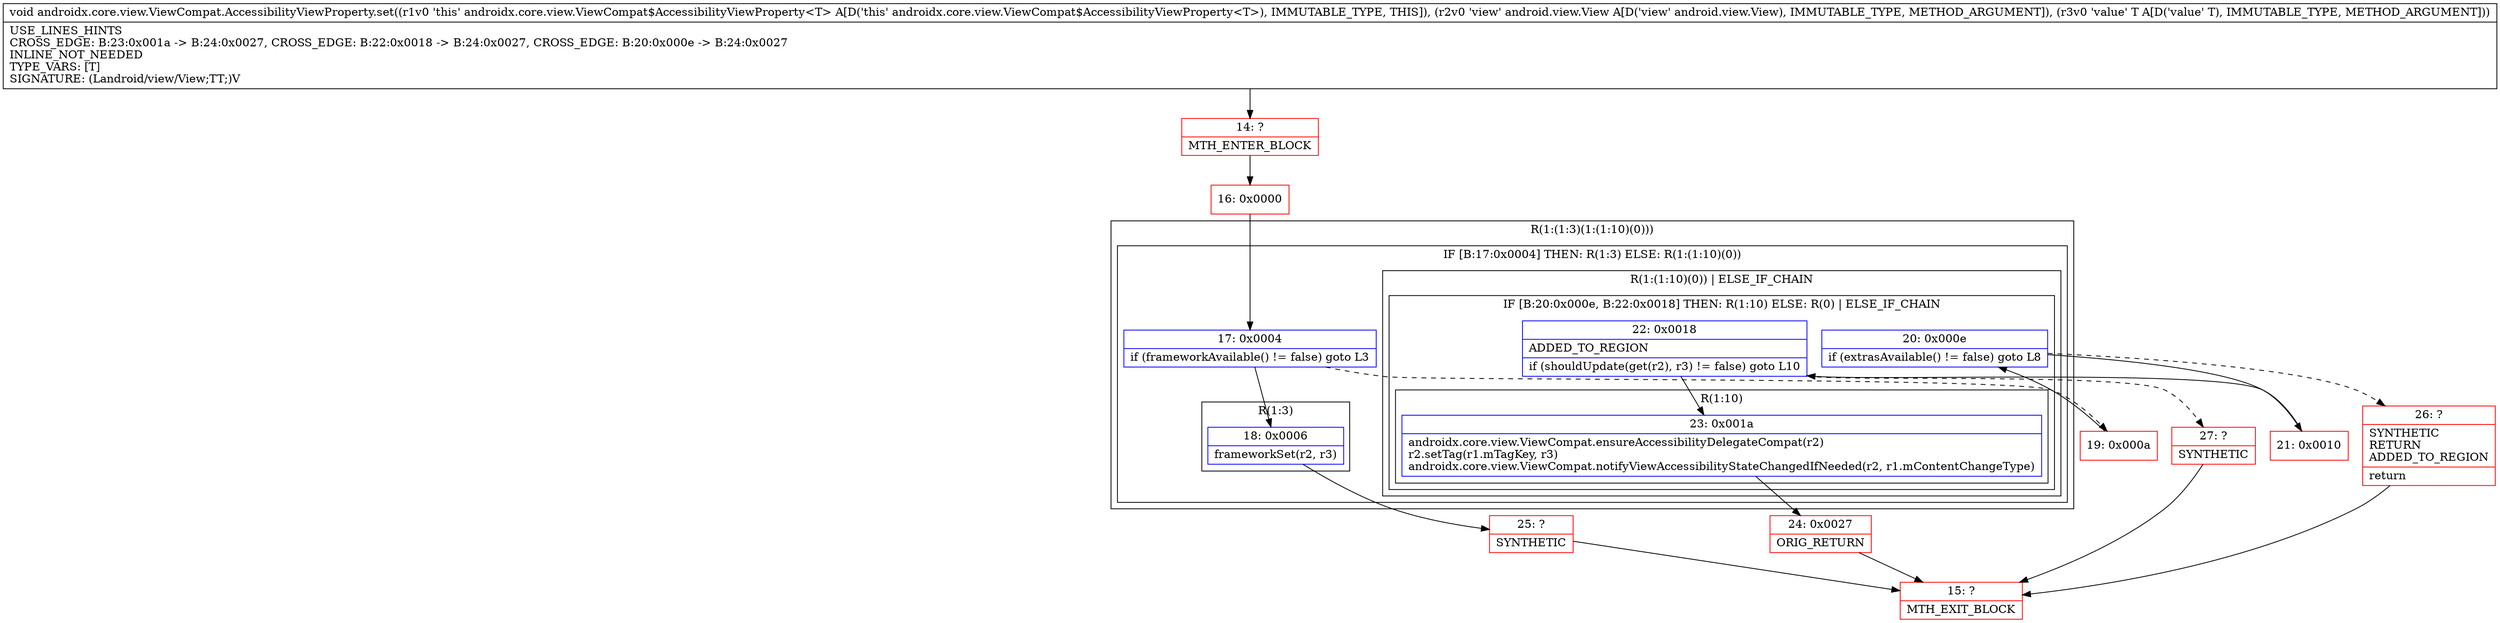 digraph "CFG forandroidx.core.view.ViewCompat.AccessibilityViewProperty.set(Landroid\/view\/View;Ljava\/lang\/Object;)V" {
subgraph cluster_Region_217652352 {
label = "R(1:(1:3)(1:(1:10)(0)))";
node [shape=record,color=blue];
subgraph cluster_IfRegion_1945985504 {
label = "IF [B:17:0x0004] THEN: R(1:3) ELSE: R(1:(1:10)(0))";
node [shape=record,color=blue];
Node_17 [shape=record,label="{17\:\ 0x0004|if (frameworkAvailable() != false) goto L3\l}"];
subgraph cluster_Region_1047233296 {
label = "R(1:3)";
node [shape=record,color=blue];
Node_18 [shape=record,label="{18\:\ 0x0006|frameworkSet(r2, r3)\l}"];
}
subgraph cluster_Region_150801283 {
label = "R(1:(1:10)(0)) | ELSE_IF_CHAIN\l";
node [shape=record,color=blue];
subgraph cluster_IfRegion_1285819136 {
label = "IF [B:20:0x000e, B:22:0x0018] THEN: R(1:10) ELSE: R(0) | ELSE_IF_CHAIN\l";
node [shape=record,color=blue];
Node_20 [shape=record,label="{20\:\ 0x000e|if (extrasAvailable() != false) goto L8\l}"];
Node_22 [shape=record,label="{22\:\ 0x0018|ADDED_TO_REGION\l|if (shouldUpdate(get(r2), r3) != false) goto L10\l}"];
subgraph cluster_Region_1422823701 {
label = "R(1:10)";
node [shape=record,color=blue];
Node_23 [shape=record,label="{23\:\ 0x001a|androidx.core.view.ViewCompat.ensureAccessibilityDelegateCompat(r2)\lr2.setTag(r1.mTagKey, r3)\landroidx.core.view.ViewCompat.notifyViewAccessibilityStateChangedIfNeeded(r2, r1.mContentChangeType)\l}"];
}
subgraph cluster_Region_912259999 {
label = "R(0)";
node [shape=record,color=blue];
}
}
}
}
}
Node_14 [shape=record,color=red,label="{14\:\ ?|MTH_ENTER_BLOCK\l}"];
Node_16 [shape=record,color=red,label="{16\:\ 0x0000}"];
Node_25 [shape=record,color=red,label="{25\:\ ?|SYNTHETIC\l}"];
Node_15 [shape=record,color=red,label="{15\:\ ?|MTH_EXIT_BLOCK\l}"];
Node_19 [shape=record,color=red,label="{19\:\ 0x000a}"];
Node_21 [shape=record,color=red,label="{21\:\ 0x0010}"];
Node_24 [shape=record,color=red,label="{24\:\ 0x0027|ORIG_RETURN\l}"];
Node_27 [shape=record,color=red,label="{27\:\ ?|SYNTHETIC\l}"];
Node_26 [shape=record,color=red,label="{26\:\ ?|SYNTHETIC\lRETURN\lADDED_TO_REGION\l|return\l}"];
MethodNode[shape=record,label="{void androidx.core.view.ViewCompat.AccessibilityViewProperty.set((r1v0 'this' androidx.core.view.ViewCompat$AccessibilityViewProperty\<T\> A[D('this' androidx.core.view.ViewCompat$AccessibilityViewProperty\<T\>), IMMUTABLE_TYPE, THIS]), (r2v0 'view' android.view.View A[D('view' android.view.View), IMMUTABLE_TYPE, METHOD_ARGUMENT]), (r3v0 'value' T A[D('value' T), IMMUTABLE_TYPE, METHOD_ARGUMENT]))  | USE_LINES_HINTS\lCROSS_EDGE: B:23:0x001a \-\> B:24:0x0027, CROSS_EDGE: B:22:0x0018 \-\> B:24:0x0027, CROSS_EDGE: B:20:0x000e \-\> B:24:0x0027\lINLINE_NOT_NEEDED\lTYPE_VARS: [T]\lSIGNATURE: (Landroid\/view\/View;TT;)V\l}"];
MethodNode -> Node_14;Node_17 -> Node_18;
Node_17 -> Node_19[style=dashed];
Node_18 -> Node_25;
Node_20 -> Node_21;
Node_20 -> Node_26[style=dashed];
Node_22 -> Node_23;
Node_22 -> Node_27[style=dashed];
Node_23 -> Node_24;
Node_14 -> Node_16;
Node_16 -> Node_17;
Node_25 -> Node_15;
Node_19 -> Node_20;
Node_21 -> Node_22;
Node_24 -> Node_15;
Node_27 -> Node_15;
Node_26 -> Node_15;
}

